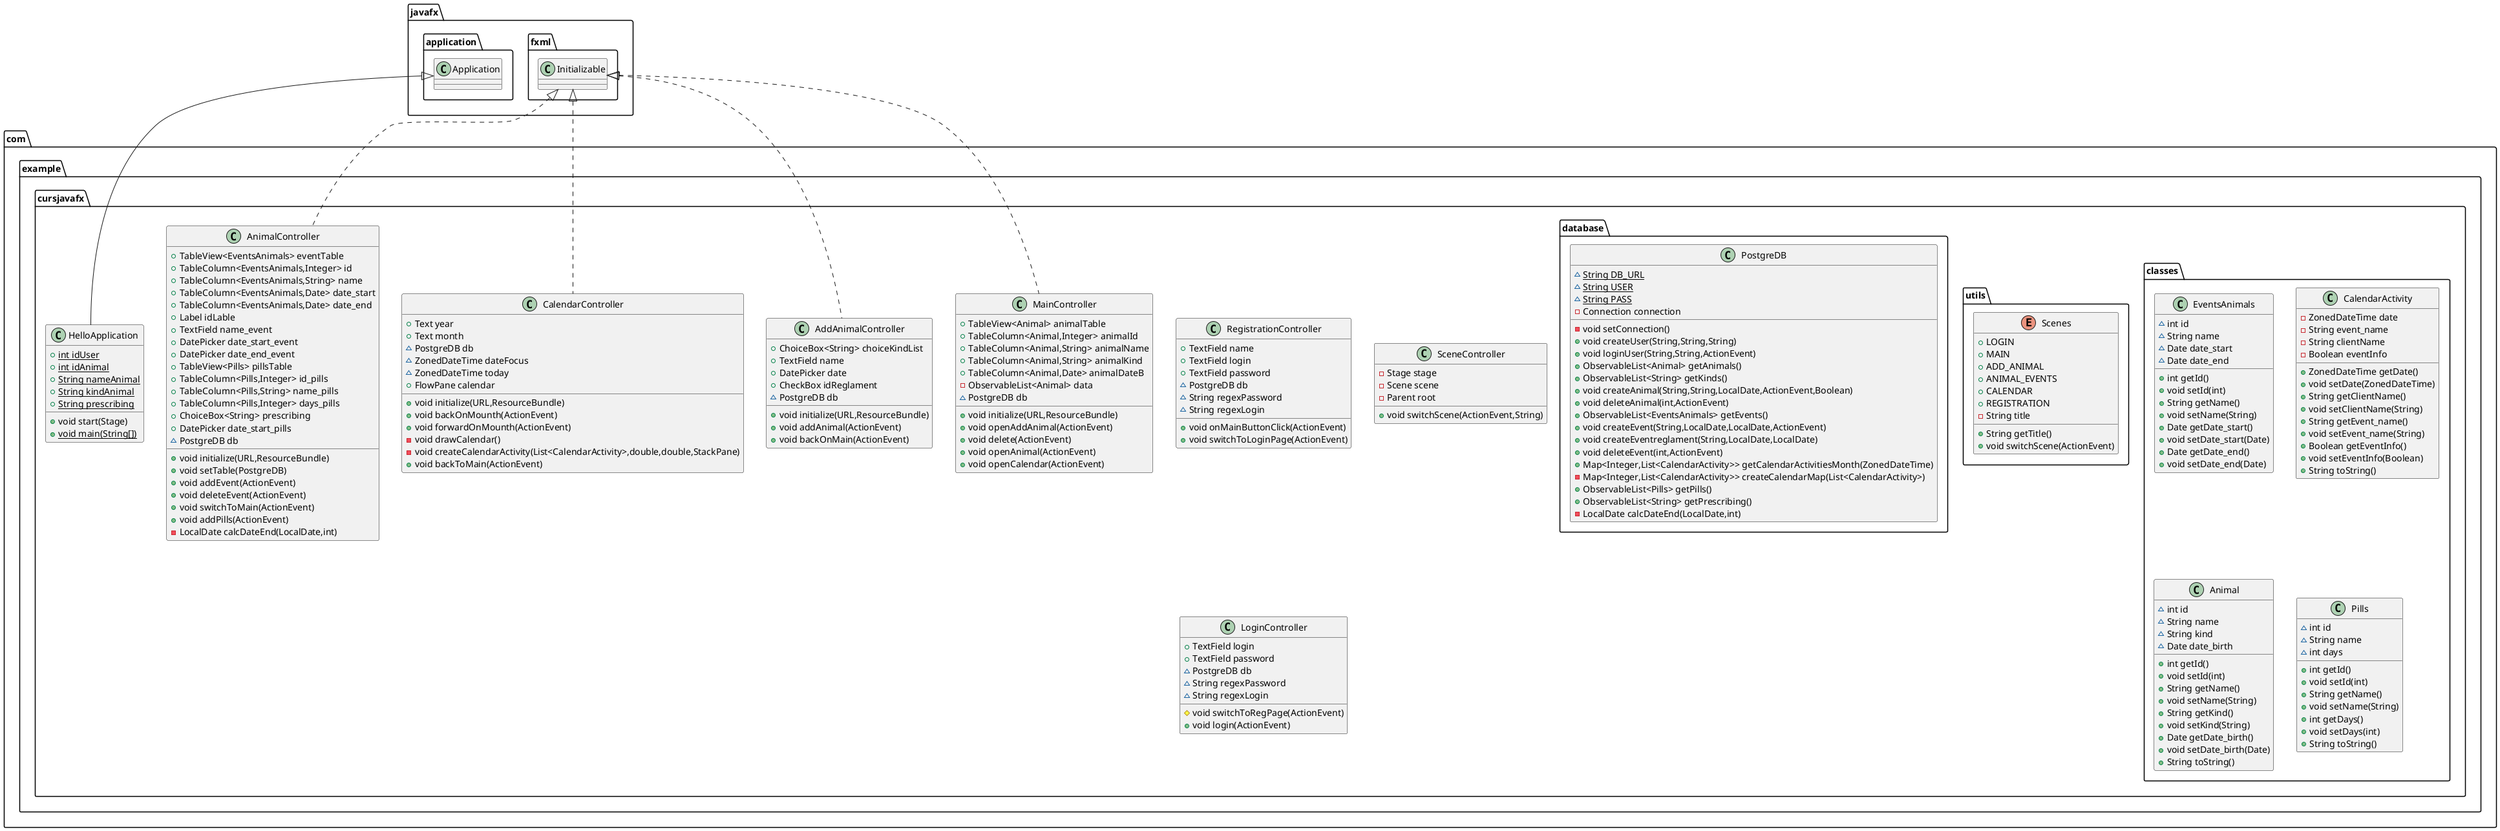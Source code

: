 @startuml
class com.example.cursjavafx.classes.EventsAnimals {
~ int id
~ String name
~ Date date_start
~ Date date_end
+ int getId()
+ void setId(int)
+ String getName()
+ void setName(String)
+ Date getDate_start()
+ void setDate_start(Date)
+ Date getDate_end()
+ void setDate_end(Date)
}
class com.example.cursjavafx.AnimalController {
+ TableView<EventsAnimals> eventTable
+ TableColumn<EventsAnimals,Integer> id
+ TableColumn<EventsAnimals,String> name
+ TableColumn<EventsAnimals,Date> date_start
+ TableColumn<EventsAnimals,Date> date_end
+ Label idLable
+ TextField name_event
+ DatePicker date_start_event
+ DatePicker date_end_event
+ TableView<Pills> pillsTable
+ TableColumn<Pills,Integer> id_pills
+ TableColumn<Pills,String> name_pills
+ TableColumn<Pills,Integer> days_pills
+ ChoiceBox<String> prescribing
+ DatePicker date_start_pills
~ PostgreDB db
+ void initialize(URL,ResourceBundle)
+ void setTable(PostgreDB)
+ void addEvent(ActionEvent)
+ void deleteEvent(ActionEvent)
+ void switchToMain(ActionEvent)
+ void addPills(ActionEvent)
- LocalDate calcDateEnd(LocalDate,int)
}
enum com.example.cursjavafx.utils.Scenes {
+  LOGIN
+  MAIN
+  ADD_ANIMAL
+  ANIMAL_EVENTS
+  CALENDAR
+  REGISTRATION
- String title
+ String getTitle()
+ void switchScene(ActionEvent)
}
class com.example.cursjavafx.classes.CalendarActivity {
- ZonedDateTime date
- String event_name
- String clientName
- Boolean eventInfo
+ ZonedDateTime getDate()
+ void setDate(ZonedDateTime)
+ String getClientName()
+ void setClientName(String)
+ String getEvent_name()
+ void setEvent_name(String)
+ Boolean getEventInfo()
+ void setEventInfo(Boolean)
+ String toString()
}
class com.example.cursjavafx.classes.Animal {
~ int id
~ String name
~ String kind
~ Date date_birth
+ int getId()
+ void setId(int)
+ String getName()
+ void setName(String)
+ String getKind()
+ void setKind(String)
+ Date getDate_birth()
+ void setDate_birth(Date)
+ String toString()
}
class com.example.cursjavafx.RegistrationController {
+ TextField name
+ TextField login
+ TextField password
~ PostgreDB db
~ String regexPassword
~ String regexLogin
+ void onMainButtonClick(ActionEvent)
+ void switchToLoginPage(ActionEvent)
}
class com.example.cursjavafx.MainController {
+ TableView<Animal> animalTable
+ TableColumn<Animal,Integer> animalId
+ TableColumn<Animal,String> animalName
+ TableColumn<Animal,String> animalKind
+ TableColumn<Animal,Date> animalDateB
- ObservableList<Animal> data
~ PostgreDB db
+ void initialize(URL,ResourceBundle)
+ void openAddAnimal(ActionEvent)
+ void delete(ActionEvent)
+ void openAnimal(ActionEvent)
+ void openCalendar(ActionEvent)
}
class com.example.cursjavafx.HelloApplication {
+ {static} int idUser
+ {static} int idAnimal
+ {static} String nameAnimal
+ {static} String kindAnimal
+ {static} String prescribing
+ void start(Stage)
+ {static} void main(String[])
}
class com.example.cursjavafx.classes.Pills {
~ int id
~ String name
~ int days
+ int getId()
+ void setId(int)
+ String getName()
+ void setName(String)
+ int getDays()
+ void setDays(int)
+ String toString()
}
class com.example.cursjavafx.SceneController {
- Stage stage
- Scene scene
- Parent root
+ void switchScene(ActionEvent,String)
}
class com.example.cursjavafx.AddAnimalController {
+ ChoiceBox<String> choiceKindList
+ TextField name
+ DatePicker date
+ CheckBox idReglament
~ PostgreDB db
+ void initialize(URL,ResourceBundle)
+ void addAnimal(ActionEvent)
+ void backOnMain(ActionEvent)
}
class com.example.cursjavafx.database.PostgreDB {
~ {static} String DB_URL
~ {static} String USER
~ {static} String PASS
- Connection connection
- void setConnection()
+ void createUser(String,String,String)
+ void loginUser(String,String,ActionEvent)
+ ObservableList<Animal> getAnimals()
+ ObservableList<String> getKinds()
+ void createAnimal(String,String,LocalDate,ActionEvent,Boolean)
+ void deleteAnimal(int,ActionEvent)
+ ObservableList<EventsAnimals> getEvents()
+ void createEvent(String,LocalDate,LocalDate,ActionEvent)
+ void createEventreglament(String,LocalDate,LocalDate)
+ void deleteEvent(int,ActionEvent)
+ Map<Integer,List<CalendarActivity>> getCalendarActivitiesMonth(ZonedDateTime)
- Map<Integer,List<CalendarActivity>> createCalendarMap(List<CalendarActivity>)
+ ObservableList<Pills> getPills()
+ ObservableList<String> getPrescribing()
- LocalDate calcDateEnd(LocalDate,int)
}
class com.example.cursjavafx.CalendarController {
+ Text year
+ Text month
~ PostgreDB db
~ ZonedDateTime dateFocus
~ ZonedDateTime today
+ FlowPane calendar
+ void initialize(URL,ResourceBundle)
+ void backOnMounth(ActionEvent)
+ void forwardOnMounth(ActionEvent)
- void drawCalendar()
- void createCalendarActivity(List<CalendarActivity>,double,double,StackPane)
+ void backToMain(ActionEvent)
}
class com.example.cursjavafx.LoginController {
+ TextField login
+ TextField password
~ PostgreDB db
~ String regexPassword
~ String regexLogin
# void switchToRegPage(ActionEvent)
+ void login(ActionEvent)
}


javafx.fxml.Initializable <|.. com.example.cursjavafx.AnimalController
javafx.fxml.Initializable <|.. com.example.cursjavafx.MainController
javafx.application.Application <|-- com.example.cursjavafx.HelloApplication
javafx.fxml.Initializable <|.. com.example.cursjavafx.AddAnimalController
javafx.fxml.Initializable <|.. com.example.cursjavafx.CalendarController
@enduml
